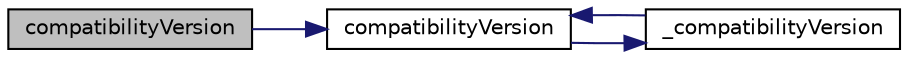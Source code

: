digraph "compatibilityVersion"
{
  edge [fontname="Helvetica",fontsize="10",labelfontname="Helvetica",labelfontsize="10"];
  node [fontname="Helvetica",fontsize="10",shape=record];
  rankdir="LR";
  Node1 [label="compatibilityVersion",height=0.2,width=0.4,color="black", fillcolor="grey75", style="filled" fontcolor="black"];
  Node1 -> Node2 [color="midnightblue",fontsize="10",style="solid"];
  Node2 [label="compatibilityVersion",height=0.2,width=0.4,color="black", fillcolor="white", style="filled",URL="$classorg_1_1smallfoot_1_1vw4_1_1Entity.html#aafad8b8b69f1c940a90bb5e2ef672ebf",tooltip="convert the compatibilityVersion into a string "];
  Node2 -> Node3 [color="midnightblue",fontsize="10",style="solid"];
  Node3 [label="_compatibilityVersion",height=0.2,width=0.4,color="black", fillcolor="white", style="filled",URL="$classorg_1_1smallfoot_1_1vw4_1_1Entity.html#a2d966176f7b315760e172d3bc03f64a1",tooltip="calculate the compatibilityVersion as required "];
  Node3 -> Node2 [color="midnightblue",fontsize="10",style="solid"];
}
